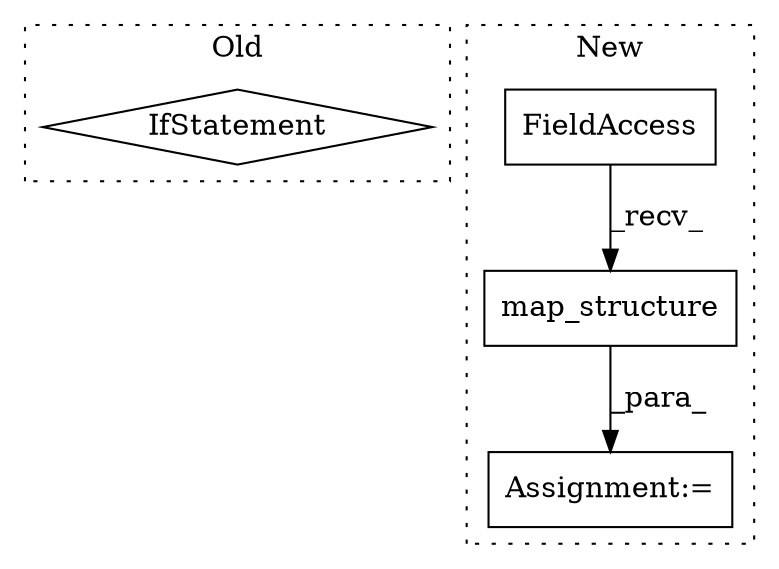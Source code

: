 digraph G {
subgraph cluster0 {
1 [label="IfStatement" a="25" s="9720" l="3" shape="diamond"];
label = "Old";
style="dotted";
}
subgraph cluster1 {
2 [label="map_structure" a="32" s="5657,5720" l="14,1" shape="box"];
3 [label="Assignment:=" a="7" s="5779" l="2" shape="box"];
4 [label="FieldAccess" a="22" s="5641" l="15" shape="box"];
label = "New";
style="dotted";
}
2 -> 3 [label="_para_"];
4 -> 2 [label="_recv_"];
}